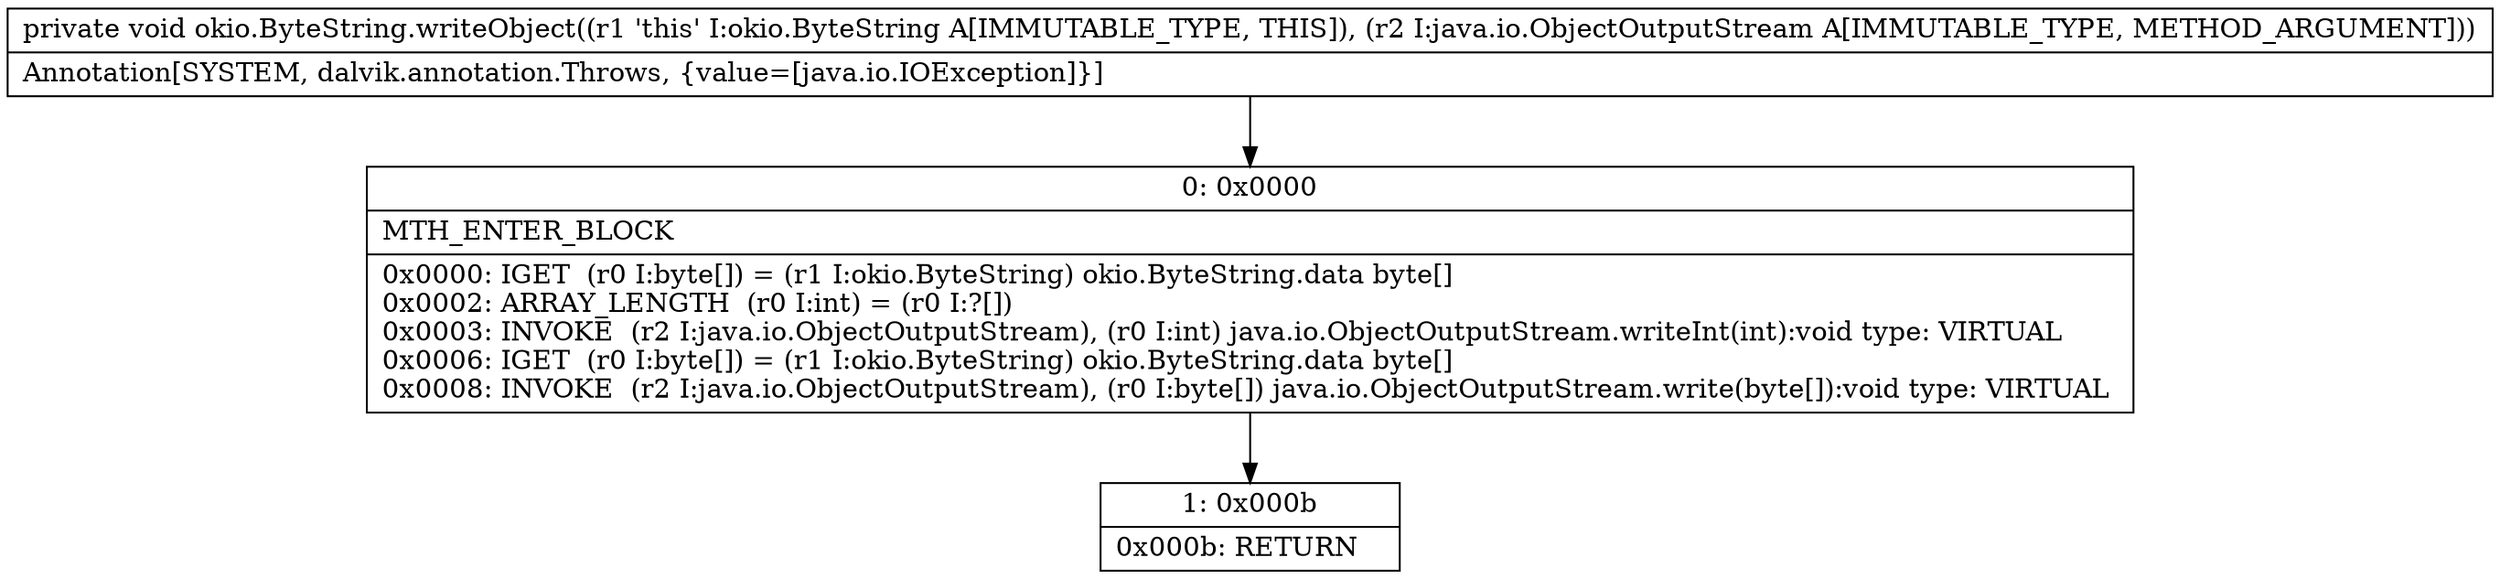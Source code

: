 digraph "CFG forokio.ByteString.writeObject(Ljava\/io\/ObjectOutputStream;)V" {
Node_0 [shape=record,label="{0\:\ 0x0000|MTH_ENTER_BLOCK\l|0x0000: IGET  (r0 I:byte[]) = (r1 I:okio.ByteString) okio.ByteString.data byte[] \l0x0002: ARRAY_LENGTH  (r0 I:int) = (r0 I:?[]) \l0x0003: INVOKE  (r2 I:java.io.ObjectOutputStream), (r0 I:int) java.io.ObjectOutputStream.writeInt(int):void type: VIRTUAL \l0x0006: IGET  (r0 I:byte[]) = (r1 I:okio.ByteString) okio.ByteString.data byte[] \l0x0008: INVOKE  (r2 I:java.io.ObjectOutputStream), (r0 I:byte[]) java.io.ObjectOutputStream.write(byte[]):void type: VIRTUAL \l}"];
Node_1 [shape=record,label="{1\:\ 0x000b|0x000b: RETURN   \l}"];
MethodNode[shape=record,label="{private void okio.ByteString.writeObject((r1 'this' I:okio.ByteString A[IMMUTABLE_TYPE, THIS]), (r2 I:java.io.ObjectOutputStream A[IMMUTABLE_TYPE, METHOD_ARGUMENT]))  | Annotation[SYSTEM, dalvik.annotation.Throws, \{value=[java.io.IOException]\}]\l}"];
MethodNode -> Node_0;
Node_0 -> Node_1;
}

